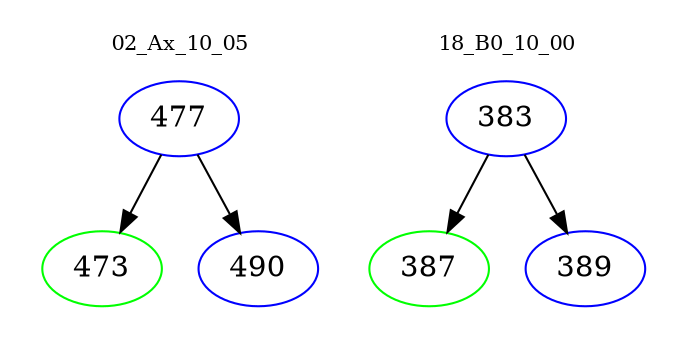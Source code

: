 digraph{
subgraph cluster_0 {
color = white
label = "02_Ax_10_05";
fontsize=10;
T0_477 [label="477", color="blue"]
T0_477 -> T0_473 [color="black"]
T0_473 [label="473", color="green"]
T0_477 -> T0_490 [color="black"]
T0_490 [label="490", color="blue"]
}
subgraph cluster_1 {
color = white
label = "18_B0_10_00";
fontsize=10;
T1_383 [label="383", color="blue"]
T1_383 -> T1_387 [color="black"]
T1_387 [label="387", color="green"]
T1_383 -> T1_389 [color="black"]
T1_389 [label="389", color="blue"]
}
}
